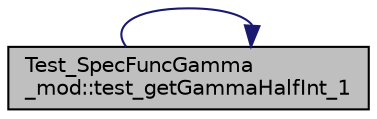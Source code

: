 digraph "Test_SpecFuncGamma_mod::test_getGammaHalfInt_1"
{
 // LATEX_PDF_SIZE
  edge [fontname="Helvetica",fontsize="10",labelfontname="Helvetica",labelfontsize="10"];
  node [fontname="Helvetica",fontsize="10",shape=record];
  rankdir="LR";
  Node1 [label="Test_SpecFuncGamma\l_mod::test_getGammaHalfInt_1",height=0.2,width=0.4,color="black", fillcolor="grey75", style="filled", fontcolor="black",tooltip="Test the accuracy of getLogGammaHalfInt."];
  Node1 -> Node1 [color="midnightblue",fontsize="10",style="solid",fontname="Helvetica"];
}
